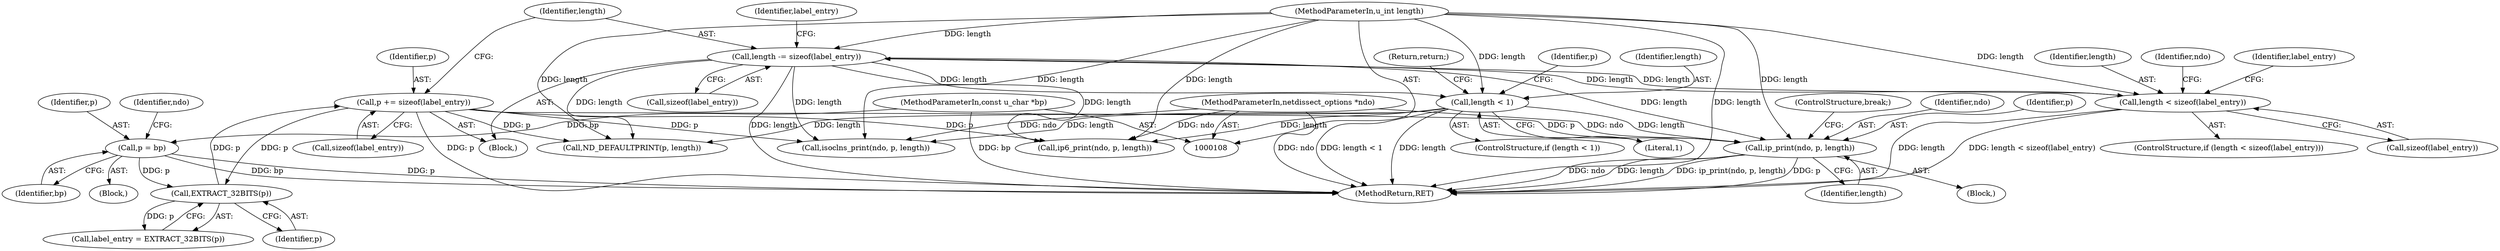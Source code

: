 digraph "0_tcpdump_1dcd10aceabbc03bf571ea32b892c522cbe923de_11@pointer" {
"1000328" [label="(Call,ip_print(ndo, p, length))"];
"1000109" [label="(MethodParameterIn,netdissect_options *ndo)"];
"1000217" [label="(Call,p += sizeof(label_entry))"];
"1000152" [label="(Call,EXTRACT_32BITS(p))"];
"1000123" [label="(Call,p = bp)"];
"1000110" [label="(MethodParameterIn,const u_char *bp)"];
"1000221" [label="(Call,length -= sizeof(label_entry))"];
"1000138" [label="(Call,length < sizeof(label_entry))"];
"1000111" [label="(MethodParameterIn,u_int length)"];
"1000248" [label="(Call,length < 1)"];
"1000353" [label="(MethodReturn,RET)"];
"1000334" [label="(Call,ip6_print(ndo, p, length))"];
"1000219" [label="(Call,sizeof(label_entry))"];
"1000218" [label="(Identifier,p)"];
"1000217" [label="(Call,p += sizeof(label_entry))"];
"1000255" [label="(Identifier,p)"];
"1000139" [label="(Identifier,length)"];
"1000111" [label="(MethodParameterIn,u_int length)"];
"1000311" [label="(Call,ND_DEFAULTPRINT(p, length))"];
"1000328" [label="(Call,ip_print(ndo, p, length))"];
"1000125" [label="(Identifier,bp)"];
"1000326" [label="(Block,)"];
"1000249" [label="(Identifier,length)"];
"1000140" [label="(Call,sizeof(label_entry))"];
"1000247" [label="(ControlStructure,if (length < 1))"];
"1000110" [label="(MethodParameterIn,const u_char *bp)"];
"1000150" [label="(Call,label_entry = EXTRACT_32BITS(p))"];
"1000252" [label="(Return,return;)"];
"1000248" [label="(Call,length < 1)"];
"1000222" [label="(Identifier,length)"];
"1000123" [label="(Call,p = bp)"];
"1000340" [label="(Call,isoclns_print(ndo, p, length))"];
"1000124" [label="(Identifier,p)"];
"1000128" [label="(Identifier,ndo)"];
"1000332" [label="(ControlStructure,break;)"];
"1000227" [label="(Identifier,label_entry)"];
"1000223" [label="(Call,sizeof(label_entry))"];
"1000329" [label="(Identifier,ndo)"];
"1000109" [label="(MethodParameterIn,netdissect_options *ndo)"];
"1000330" [label="(Identifier,p)"];
"1000152" [label="(Call,EXTRACT_32BITS(p))"];
"1000138" [label="(Call,length < sizeof(label_entry))"];
"1000331" [label="(Identifier,length)"];
"1000131" [label="(Block,)"];
"1000112" [label="(Block,)"];
"1000250" [label="(Literal,1)"];
"1000137" [label="(ControlStructure,if (length < sizeof(label_entry)))"];
"1000153" [label="(Identifier,p)"];
"1000221" [label="(Call,length -= sizeof(label_entry))"];
"1000145" [label="(Identifier,ndo)"];
"1000151" [label="(Identifier,label_entry)"];
"1000328" -> "1000326"  [label="AST: "];
"1000328" -> "1000331"  [label="CFG: "];
"1000329" -> "1000328"  [label="AST: "];
"1000330" -> "1000328"  [label="AST: "];
"1000331" -> "1000328"  [label="AST: "];
"1000332" -> "1000328"  [label="CFG: "];
"1000328" -> "1000353"  [label="DDG: ndo"];
"1000328" -> "1000353"  [label="DDG: length"];
"1000328" -> "1000353"  [label="DDG: ip_print(ndo, p, length)"];
"1000328" -> "1000353"  [label="DDG: p"];
"1000109" -> "1000328"  [label="DDG: ndo"];
"1000217" -> "1000328"  [label="DDG: p"];
"1000221" -> "1000328"  [label="DDG: length"];
"1000248" -> "1000328"  [label="DDG: length"];
"1000111" -> "1000328"  [label="DDG: length"];
"1000109" -> "1000108"  [label="AST: "];
"1000109" -> "1000353"  [label="DDG: ndo"];
"1000109" -> "1000334"  [label="DDG: ndo"];
"1000109" -> "1000340"  [label="DDG: ndo"];
"1000217" -> "1000131"  [label="AST: "];
"1000217" -> "1000219"  [label="CFG: "];
"1000218" -> "1000217"  [label="AST: "];
"1000219" -> "1000217"  [label="AST: "];
"1000222" -> "1000217"  [label="CFG: "];
"1000217" -> "1000353"  [label="DDG: p"];
"1000217" -> "1000152"  [label="DDG: p"];
"1000152" -> "1000217"  [label="DDG: p"];
"1000217" -> "1000311"  [label="DDG: p"];
"1000217" -> "1000334"  [label="DDG: p"];
"1000217" -> "1000340"  [label="DDG: p"];
"1000152" -> "1000150"  [label="AST: "];
"1000152" -> "1000153"  [label="CFG: "];
"1000153" -> "1000152"  [label="AST: "];
"1000150" -> "1000152"  [label="CFG: "];
"1000152" -> "1000150"  [label="DDG: p"];
"1000123" -> "1000152"  [label="DDG: p"];
"1000123" -> "1000112"  [label="AST: "];
"1000123" -> "1000125"  [label="CFG: "];
"1000124" -> "1000123"  [label="AST: "];
"1000125" -> "1000123"  [label="AST: "];
"1000128" -> "1000123"  [label="CFG: "];
"1000123" -> "1000353"  [label="DDG: p"];
"1000123" -> "1000353"  [label="DDG: bp"];
"1000110" -> "1000123"  [label="DDG: bp"];
"1000110" -> "1000108"  [label="AST: "];
"1000110" -> "1000353"  [label="DDG: bp"];
"1000221" -> "1000131"  [label="AST: "];
"1000221" -> "1000223"  [label="CFG: "];
"1000222" -> "1000221"  [label="AST: "];
"1000223" -> "1000221"  [label="AST: "];
"1000227" -> "1000221"  [label="CFG: "];
"1000221" -> "1000353"  [label="DDG: length"];
"1000221" -> "1000138"  [label="DDG: length"];
"1000138" -> "1000221"  [label="DDG: length"];
"1000111" -> "1000221"  [label="DDG: length"];
"1000221" -> "1000248"  [label="DDG: length"];
"1000221" -> "1000311"  [label="DDG: length"];
"1000221" -> "1000334"  [label="DDG: length"];
"1000221" -> "1000340"  [label="DDG: length"];
"1000138" -> "1000137"  [label="AST: "];
"1000138" -> "1000140"  [label="CFG: "];
"1000139" -> "1000138"  [label="AST: "];
"1000140" -> "1000138"  [label="AST: "];
"1000145" -> "1000138"  [label="CFG: "];
"1000151" -> "1000138"  [label="CFG: "];
"1000138" -> "1000353"  [label="DDG: length < sizeof(label_entry)"];
"1000138" -> "1000353"  [label="DDG: length"];
"1000111" -> "1000138"  [label="DDG: length"];
"1000111" -> "1000108"  [label="AST: "];
"1000111" -> "1000353"  [label="DDG: length"];
"1000111" -> "1000248"  [label="DDG: length"];
"1000111" -> "1000311"  [label="DDG: length"];
"1000111" -> "1000334"  [label="DDG: length"];
"1000111" -> "1000340"  [label="DDG: length"];
"1000248" -> "1000247"  [label="AST: "];
"1000248" -> "1000250"  [label="CFG: "];
"1000249" -> "1000248"  [label="AST: "];
"1000250" -> "1000248"  [label="AST: "];
"1000252" -> "1000248"  [label="CFG: "];
"1000255" -> "1000248"  [label="CFG: "];
"1000248" -> "1000353"  [label="DDG: length < 1"];
"1000248" -> "1000353"  [label="DDG: length"];
"1000248" -> "1000311"  [label="DDG: length"];
"1000248" -> "1000334"  [label="DDG: length"];
"1000248" -> "1000340"  [label="DDG: length"];
}
